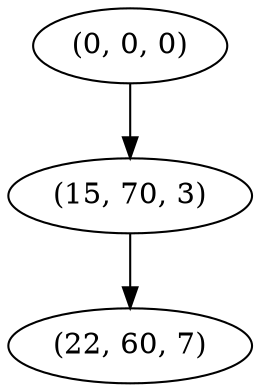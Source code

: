 digraph tree {
    "(0, 0, 0)";
    "(15, 70, 3)";
    "(22, 60, 7)";
    "(0, 0, 0)" -> "(15, 70, 3)";
    "(15, 70, 3)" -> "(22, 60, 7)";
}
